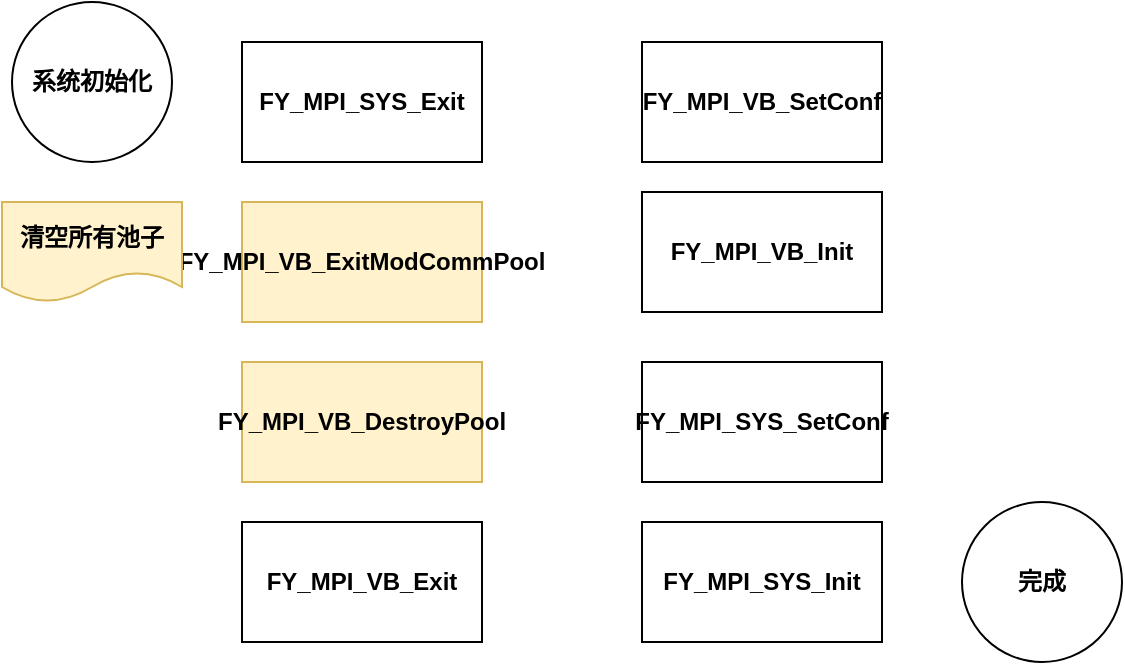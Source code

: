 <mxfile version="21.1.4" type="github">
  <diagram name="第 1 页" id="Ov6z6-J_8VN24Y0mYAsv">
    <mxGraphModel dx="1050" dy="581" grid="1" gridSize="10" guides="1" tooltips="1" connect="1" arrows="1" fold="1" page="1" pageScale="1" pageWidth="827" pageHeight="1169" math="0" shadow="0">
      <root>
        <mxCell id="0" />
        <mxCell id="1" parent="0" />
        <mxCell id="0mHNVSA0Z4p0JZN1M5dI-1" value="系统初始化" style="ellipse;whiteSpace=wrap;html=1;fontStyle=1" vertex="1" parent="1">
          <mxGeometry x="65" y="150" width="80" height="80" as="geometry" />
        </mxCell>
        <mxCell id="0mHNVSA0Z4p0JZN1M5dI-2" value="FY_MPI_SYS_Exit" style="whiteSpace=wrap;html=1;fontStyle=1" vertex="1" parent="1">
          <mxGeometry x="180" y="170" width="120" height="60" as="geometry" />
        </mxCell>
        <mxCell id="0mHNVSA0Z4p0JZN1M5dI-3" value="FY_MPI_VB_ExitModCommPool" style="whiteSpace=wrap;html=1;fillColor=#fff2cc;strokeColor=#d6b656;fontStyle=1" vertex="1" parent="1">
          <mxGeometry x="180" y="250" width="120" height="60" as="geometry" />
        </mxCell>
        <mxCell id="0mHNVSA0Z4p0JZN1M5dI-4" value="FY_MPI_VB_DestroyPool" style="whiteSpace=wrap;html=1;fillColor=#fff2cc;strokeColor=#d6b656;fontStyle=1" vertex="1" parent="1">
          <mxGeometry x="180" y="330" width="120" height="60" as="geometry" />
        </mxCell>
        <mxCell id="0mHNVSA0Z4p0JZN1M5dI-5" value="清空所有池子" style="shape=document;whiteSpace=wrap;html=1;boundedLbl=1;fillColor=#fff2cc;strokeColor=#d6b656;fontStyle=1" vertex="1" parent="1">
          <mxGeometry x="60" y="250" width="90" height="50" as="geometry" />
        </mxCell>
        <mxCell id="0mHNVSA0Z4p0JZN1M5dI-6" value="FY_MPI_VB_Exit" style="whiteSpace=wrap;html=1;fontStyle=1" vertex="1" parent="1">
          <mxGeometry x="180" y="410" width="120" height="60" as="geometry" />
        </mxCell>
        <mxCell id="0mHNVSA0Z4p0JZN1M5dI-7" value="FY_MPI_VB_SetConf" style="whiteSpace=wrap;html=1;fontStyle=1" vertex="1" parent="1">
          <mxGeometry x="380" y="170" width="120" height="60" as="geometry" />
        </mxCell>
        <mxCell id="0mHNVSA0Z4p0JZN1M5dI-8" value="FY_MPI_VB_Init" style="whiteSpace=wrap;html=1;fontStyle=1" vertex="1" parent="1">
          <mxGeometry x="380" y="245" width="120" height="60" as="geometry" />
        </mxCell>
        <mxCell id="0mHNVSA0Z4p0JZN1M5dI-9" value="FY_MPI_SYS_SetConf" style="whiteSpace=wrap;html=1;fontStyle=1" vertex="1" parent="1">
          <mxGeometry x="380" y="330" width="120" height="60" as="geometry" />
        </mxCell>
        <mxCell id="0mHNVSA0Z4p0JZN1M5dI-10" value="FY_MPI_SYS_Init" style="whiteSpace=wrap;html=1;fontStyle=1" vertex="1" parent="1">
          <mxGeometry x="380" y="410" width="120" height="60" as="geometry" />
        </mxCell>
        <mxCell id="0mHNVSA0Z4p0JZN1M5dI-11" value="完成" style="ellipse;whiteSpace=wrap;html=1;fontStyle=1" vertex="1" parent="1">
          <mxGeometry x="540" y="400" width="80" height="80" as="geometry" />
        </mxCell>
      </root>
    </mxGraphModel>
  </diagram>
</mxfile>
